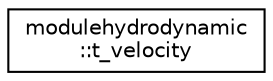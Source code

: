 digraph "Graphical Class Hierarchy"
{
 // LATEX_PDF_SIZE
  edge [fontname="Helvetica",fontsize="10",labelfontname="Helvetica",labelfontsize="10"];
  node [fontname="Helvetica",fontsize="10",shape=record];
  rankdir="LR";
  Node0 [label="modulehydrodynamic\l::t_velocity",height=0.2,width=0.4,color="black", fillcolor="white", style="filled",URL="$structmodulehydrodynamic_1_1t__velocity.html",tooltip=" "];
}
